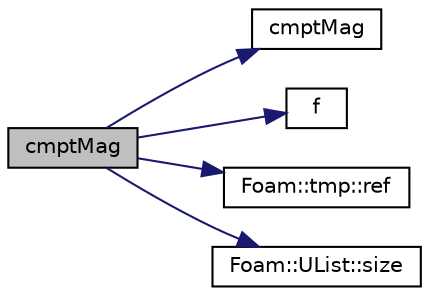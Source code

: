 digraph "cmptMag"
{
  bgcolor="transparent";
  edge [fontname="Helvetica",fontsize="10",labelfontname="Helvetica",labelfontsize="10"];
  node [fontname="Helvetica",fontsize="10",shape=record];
  rankdir="LR";
  Node78229 [label="cmptMag",height=0.2,width=0.4,color="black", fillcolor="grey75", style="filled", fontcolor="black"];
  Node78229 -> Node78230 [color="midnightblue",fontsize="10",style="solid",fontname="Helvetica"];
  Node78230 [label="cmptMag",height=0.2,width=0.4,color="black",URL="$a21851.html#acf2383c8a0a1d5fef3eb5255b950229d"];
  Node78229 -> Node78231 [color="midnightblue",fontsize="10",style="solid",fontname="Helvetica"];
  Node78231 [label="f",height=0.2,width=0.4,color="black",URL="$a18335.html#a888be93833ac7a23170555c69c690288"];
  Node78229 -> Node78232 [color="midnightblue",fontsize="10",style="solid",fontname="Helvetica"];
  Node78232 [label="Foam::tmp::ref",height=0.2,width=0.4,color="black",URL="$a27077.html#aeaf81e641282874cef07f5b808efc83b",tooltip="Return non-const reference or generate a fatal error. "];
  Node78229 -> Node78233 [color="midnightblue",fontsize="10",style="solid",fontname="Helvetica"];
  Node78233 [label="Foam::UList::size",height=0.2,width=0.4,color="black",URL="$a26837.html#a47b3bf30da1eb3ab8076b5fbe00e0494",tooltip="Return the number of elements in the UList. "];
}
